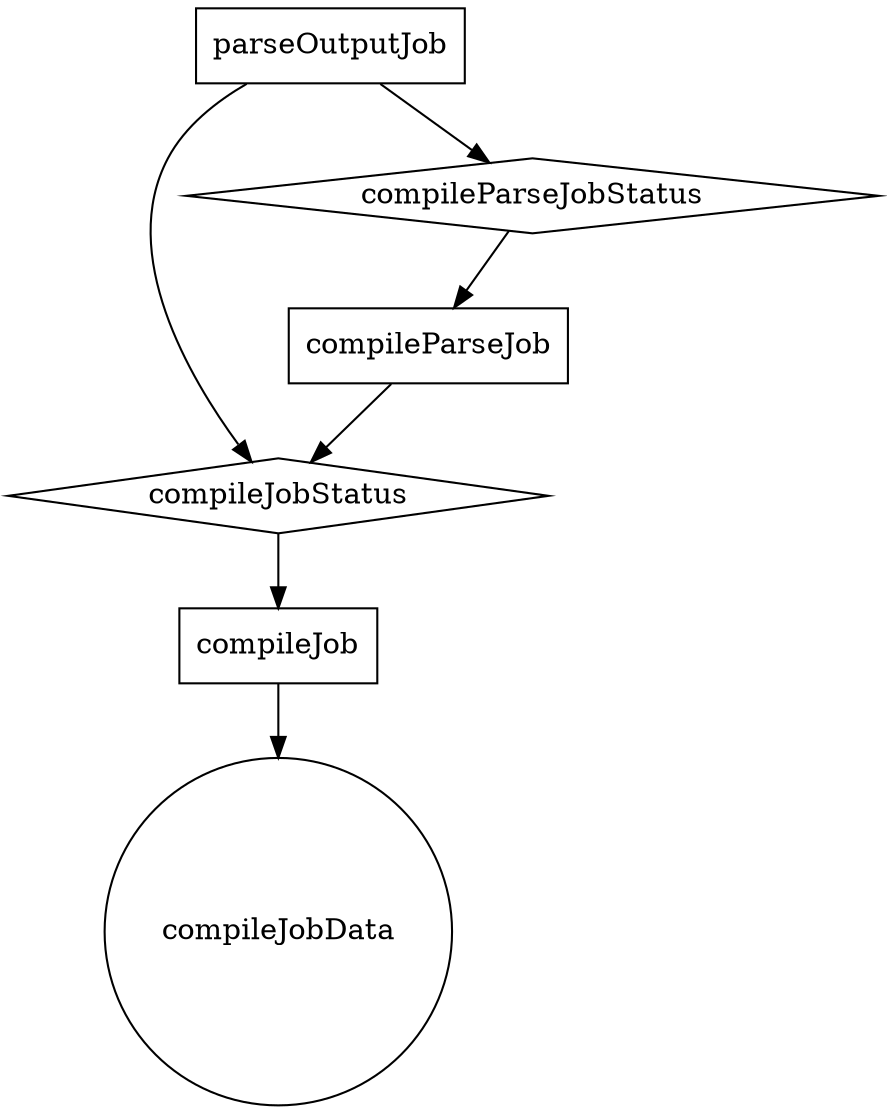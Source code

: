 digraph {
{
node[shape="circle"];
compileJobData[data="{'command', 'clang++ -g -std=c++14 ./Code/demo/test.cpp -o auto_out'}"];
}
{
node[shape="box"];
compileJob;
compileParseJob;
parseOutputJob;
}
{
node[shape="diamond"];
compileJobStatus;
compileParseJobStatus;
}

compileJob -> compileJobData;
compileJobStatus -> compileJob;
compileParseJob -> compileJobStatus;
parseOutputJob -> compileJobStatus;
compileParseJobStatus -> compileParseJob;
parseOutputJob -> compileParseJobStatus;
}